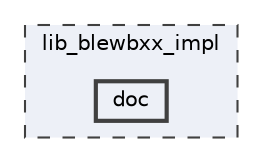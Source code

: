 digraph "lib_blewbxx_impl/doc"
{
 // LATEX_PDF_SIZE
  bgcolor="transparent";
  edge [fontname=Helvetica,fontsize=10,labelfontname=Helvetica,labelfontsize=10];
  node [fontname=Helvetica,fontsize=10,shape=box,height=0.2,width=0.4];
  compound=true
  subgraph clusterdir_c4a37ac6fb66a90d51c724e3d332b1b6 {
    graph [ bgcolor="#edf0f7", pencolor="grey25", label="lib_blewbxx_impl", fontname=Helvetica,fontsize=10 style="filled,dashed", URL="dir_c4a37ac6fb66a90d51c724e3d332b1b6.html",tooltip=""]
  dir_2f8792b8c221f0c69e9c38d21afbd2bb [label="doc", fillcolor="#edf0f7", color="grey25", style="filled,bold", URL="dir_2f8792b8c221f0c69e9c38d21afbd2bb.html",tooltip=""];
  }
}
